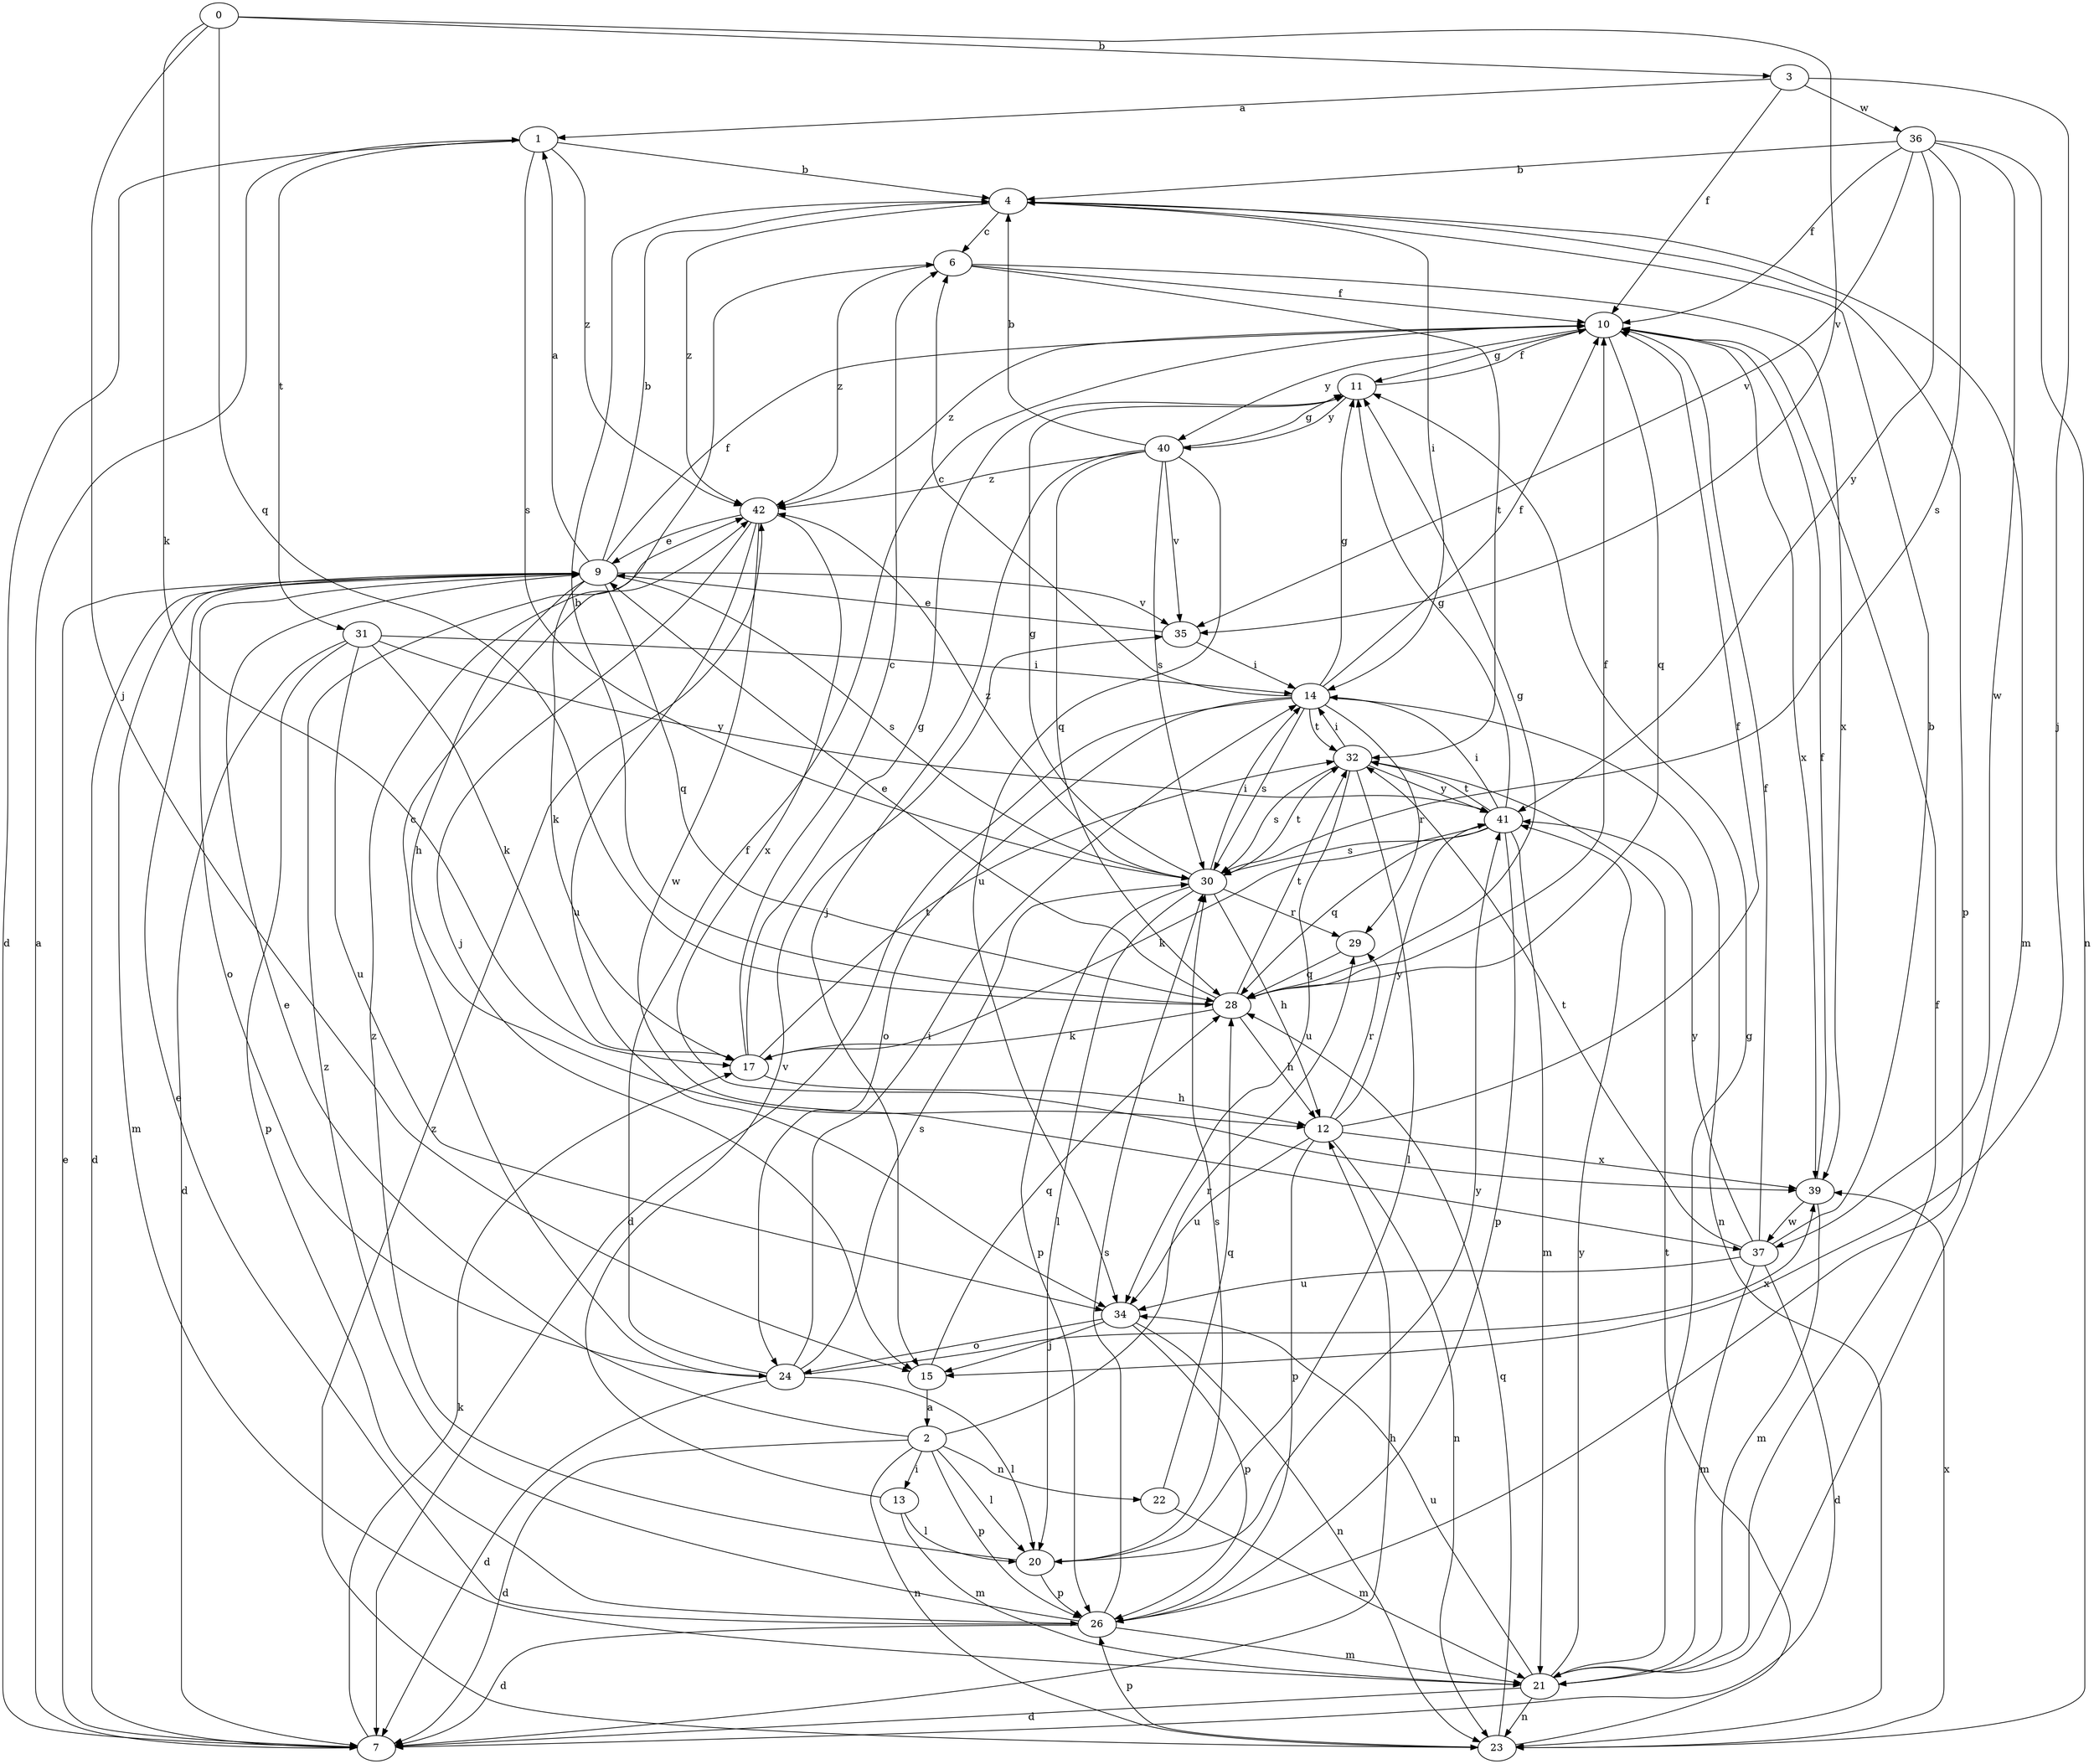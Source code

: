 strict digraph  {
0;
1;
2;
3;
4;
6;
7;
9;
10;
11;
12;
13;
14;
15;
17;
20;
21;
22;
23;
24;
26;
28;
29;
30;
31;
32;
34;
35;
36;
37;
39;
40;
41;
42;
0 -> 3  [label=b];
0 -> 15  [label=j];
0 -> 17  [label=k];
0 -> 28  [label=q];
0 -> 35  [label=v];
1 -> 4  [label=b];
1 -> 7  [label=d];
1 -> 30  [label=s];
1 -> 31  [label=t];
1 -> 42  [label=z];
2 -> 7  [label=d];
2 -> 9  [label=e];
2 -> 13  [label=i];
2 -> 20  [label=l];
2 -> 22  [label=n];
2 -> 23  [label=n];
2 -> 26  [label=p];
2 -> 29  [label=r];
3 -> 1  [label=a];
3 -> 10  [label=f];
3 -> 15  [label=j];
3 -> 36  [label=w];
4 -> 6  [label=c];
4 -> 14  [label=i];
4 -> 21  [label=m];
4 -> 26  [label=p];
4 -> 42  [label=z];
6 -> 10  [label=f];
6 -> 32  [label=t];
6 -> 39  [label=x];
6 -> 42  [label=z];
7 -> 1  [label=a];
7 -> 9  [label=e];
7 -> 12  [label=h];
7 -> 17  [label=k];
9 -> 1  [label=a];
9 -> 4  [label=b];
9 -> 7  [label=d];
9 -> 10  [label=f];
9 -> 12  [label=h];
9 -> 17  [label=k];
9 -> 21  [label=m];
9 -> 24  [label=o];
9 -> 28  [label=q];
9 -> 30  [label=s];
9 -> 35  [label=v];
10 -> 11  [label=g];
10 -> 28  [label=q];
10 -> 39  [label=x];
10 -> 40  [label=y];
10 -> 42  [label=z];
11 -> 10  [label=f];
11 -> 40  [label=y];
12 -> 10  [label=f];
12 -> 23  [label=n];
12 -> 26  [label=p];
12 -> 29  [label=r];
12 -> 34  [label=u];
12 -> 39  [label=x];
12 -> 41  [label=y];
13 -> 20  [label=l];
13 -> 21  [label=m];
13 -> 35  [label=v];
14 -> 6  [label=c];
14 -> 7  [label=d];
14 -> 10  [label=f];
14 -> 11  [label=g];
14 -> 23  [label=n];
14 -> 24  [label=o];
14 -> 29  [label=r];
14 -> 30  [label=s];
14 -> 32  [label=t];
15 -> 2  [label=a];
15 -> 28  [label=q];
17 -> 6  [label=c];
17 -> 11  [label=g];
17 -> 12  [label=h];
17 -> 32  [label=t];
20 -> 26  [label=p];
20 -> 30  [label=s];
20 -> 41  [label=y];
20 -> 42  [label=z];
21 -> 7  [label=d];
21 -> 10  [label=f];
21 -> 11  [label=g];
21 -> 23  [label=n];
21 -> 34  [label=u];
21 -> 41  [label=y];
22 -> 21  [label=m];
22 -> 28  [label=q];
23 -> 26  [label=p];
23 -> 28  [label=q];
23 -> 32  [label=t];
23 -> 39  [label=x];
23 -> 42  [label=z];
24 -> 6  [label=c];
24 -> 7  [label=d];
24 -> 10  [label=f];
24 -> 14  [label=i];
24 -> 20  [label=l];
24 -> 30  [label=s];
24 -> 39  [label=x];
26 -> 7  [label=d];
26 -> 9  [label=e];
26 -> 21  [label=m];
26 -> 30  [label=s];
26 -> 42  [label=z];
28 -> 4  [label=b];
28 -> 9  [label=e];
28 -> 10  [label=f];
28 -> 11  [label=g];
28 -> 12  [label=h];
28 -> 17  [label=k];
28 -> 32  [label=t];
29 -> 28  [label=q];
30 -> 11  [label=g];
30 -> 12  [label=h];
30 -> 14  [label=i];
30 -> 20  [label=l];
30 -> 26  [label=p];
30 -> 29  [label=r];
30 -> 32  [label=t];
30 -> 42  [label=z];
31 -> 7  [label=d];
31 -> 14  [label=i];
31 -> 17  [label=k];
31 -> 26  [label=p];
31 -> 34  [label=u];
31 -> 41  [label=y];
32 -> 14  [label=i];
32 -> 20  [label=l];
32 -> 30  [label=s];
32 -> 34  [label=u];
32 -> 41  [label=y];
34 -> 15  [label=j];
34 -> 23  [label=n];
34 -> 24  [label=o];
34 -> 26  [label=p];
35 -> 9  [label=e];
35 -> 14  [label=i];
36 -> 4  [label=b];
36 -> 10  [label=f];
36 -> 23  [label=n];
36 -> 30  [label=s];
36 -> 35  [label=v];
36 -> 37  [label=w];
36 -> 41  [label=y];
37 -> 4  [label=b];
37 -> 7  [label=d];
37 -> 10  [label=f];
37 -> 21  [label=m];
37 -> 32  [label=t];
37 -> 34  [label=u];
37 -> 41  [label=y];
39 -> 10  [label=f];
39 -> 21  [label=m];
39 -> 37  [label=w];
40 -> 4  [label=b];
40 -> 11  [label=g];
40 -> 15  [label=j];
40 -> 28  [label=q];
40 -> 30  [label=s];
40 -> 34  [label=u];
40 -> 35  [label=v];
40 -> 42  [label=z];
41 -> 11  [label=g];
41 -> 14  [label=i];
41 -> 17  [label=k];
41 -> 21  [label=m];
41 -> 26  [label=p];
41 -> 28  [label=q];
41 -> 30  [label=s];
41 -> 32  [label=t];
42 -> 9  [label=e];
42 -> 15  [label=j];
42 -> 34  [label=u];
42 -> 37  [label=w];
42 -> 39  [label=x];
}
